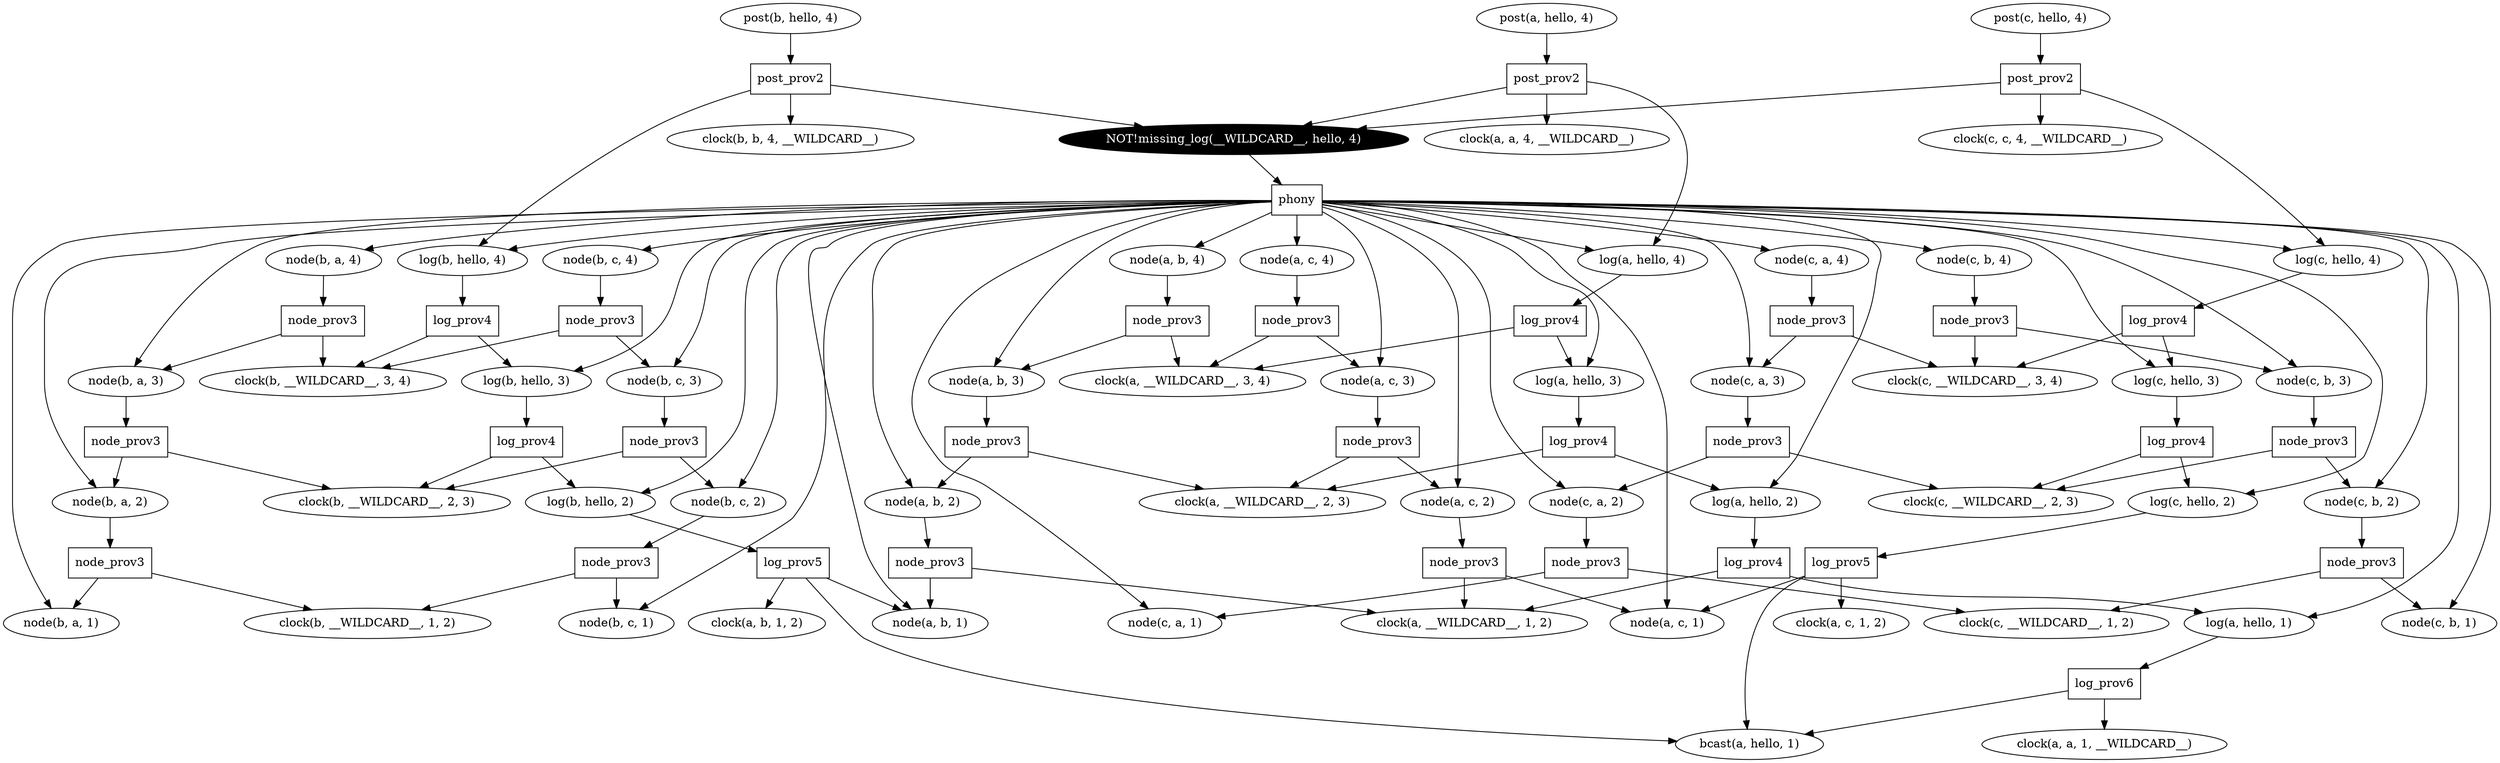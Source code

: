 digraph dataflow {
    {rank="same"; goal49, goal51, goal53}
    
    rule28 [label="phony",shape="rect",fontcolor="black",color="black",fillcolor="white"];
    goal27 [label="log(c, hello, 4)",style="filled",fontcolor="black",color="black",fillcolor="white"];
    rule30 -> goal48 [color="black"];
    rule9 -> goal0 [color="black"];
    rule27 [label="node_prov3",shape="rect",fontcolor="black",color="black",fillcolor="white"];
    goal19 -> rule7 [color="black"];
    goal11 [label="clock(a, __WILDCARD__, 1, 2)",style="filled",fontcolor="black",color="black",fillcolor="white"];
    rule29 -> goal8 [color="black"];
    goal0 [label="bcast(a, hello, 1)",style="filled",fontcolor="black",color="black",fillcolor="white"];
    goal12 -> rule4 [color="black"];
    rule28 -> goal44 [color="black"];
    rule30 -> goal50 [color="black"];
    rule26 [label="node_prov3",shape="rect",fontcolor="black",color="black",fillcolor="white"];
    rule28 -> goal23 [color="black"];
    rule24 [label="node_prov3",shape="rect",fontcolor="black",color="black",fillcolor="white"];
    rule21 -> goal24 [color="black"];
    goal42 [label="node(c, b, 2)",style="filled",fontcolor="black",color="black",fillcolor="white"];
    goal51 -> rule30 [color="black"];
    rule10 -> goal23 [color="black"];
    rule14 [label="node_prov3",shape="rect",fontcolor="black",color="black",fillcolor="white"];
    goal44 [label="node(a, b, 4)",style="filled",fontcolor="black",color="black",fillcolor="white"];
    rule24 -> goal15 [color="black"];
    rule20 -> goal38 [color="black"];
    rule28 -> goal35 [color="black"];
    rule17 -> goal20 [color="black"];
    goal49 -> rule29 [color="black"];
    rule0 -> goal0 [color="black"];
    rule12 -> goal18 [color="black"];
    rule28 -> goal38 [color="black"];
    rule16 [label="node_prov3",shape="rect",fontcolor="black",color="black",fillcolor="white"];
    rule28 -> goal19 [color="black"];
    goal44 -> rule24 [color="black"];
    rule18 -> goal34 [color="black"];
    goal7 -> rule2 [color="black"];
    goal52 [label="clock(c, c, 4, __WILDCARD__)",style="filled",fontcolor="black",color="black",fillcolor="white"];
    goal18 [label="clock(b, __WILDCARD__, 1, 2)",style="filled",fontcolor="black",color="black",fillcolor="white"];
    goal40 [label="node(c, a, 3)",style="filled",fontcolor="black",color="black",fillcolor="white"];
    rule19 [label="node_prov3",shape="rect",fontcolor="black",color="black",fillcolor="white"];
    rule0 -> goal1 [color="black"];
    rule28 -> goal30 [color="black"];
    goal17 [label="node(b, c, 1)",style="filled",fontcolor="black",color="black",fillcolor="white"];
    rule2 [label="log_prov4",shape="rect",fontcolor="black",color="black",fillcolor="white"];
    goal53 [label="post(c, hello, 4)",style="filled",fontcolor="black",color="black",fillcolor="white"];
    goal3 -> rule0 [color="black"];
    goal43 -> rule23 [color="black"];
    rule12 -> goal28 [color="black"];
    rule11 -> goal26 [color="black"];
    rule18 -> goal36 [color="black"];
    goal7 [label="log(b, hello, 4)",style="filled",fontcolor="black",color="black",fillcolor="white"];
    rule28 -> goal32 [color="black"];
    rule9 -> goal21 [color="black"];
    rule30 [label="post_prov2",shape="rect",fontcolor="black",color="black",fillcolor="white"];
    rule28 -> goal17 [color="black"];
    rule24 -> goal39 [color="black"];
    goal29 -> rule12 [color="black"];
    rule14 -> goal21 [color="black"];
    goal37 [label="node(c, a, 2)",style="filled",fontcolor="black",color="black",fillcolor="white"];
    goal28 [label="node(b, a, 1)",style="filled",fontcolor="black",color="black",fillcolor="white"];
    rule11 -> goal25 [color="black"];
    goal33 [label="node(a, c, 4)",style="filled",fontcolor="black",color="black",fillcolor="white"];
    rule14 -> goal11 [color="black"];
    rule3 -> goal0 [color="black"];
    rule28 -> goal33 [color="black"];
    goal39 [label="node(a, b, 3)",style="filled",fontcolor="black",color="black",fillcolor="white"];
    rule2 -> goal6 [color="black"];
    rule16 -> goal15 [color="black"];
    rule28 -> goal47 [color="black"];
    goal12 [label="log(a, hello, 2)",style="filled",fontcolor="black",color="black",fillcolor="white"];
    goal36 [label="clock(c, __WILDCARD__, 1, 2)",style="filled",fontcolor="black",color="black",fillcolor="white"];
    goal5 -> rule1 [color="black"];
    rule3 [label="log_prov6",shape="rect",fontcolor="black",color="black",fillcolor="white"];
    rule28 -> goal7 [color="black"];
    rule1 -> goal4 [color="black"];
    goal20 -> rule8 [color="black"];
    rule2 -> goal5 [color="black"];
    rule17 [label="node_prov3",shape="rect",fontcolor="black",color="black",fillcolor="white"];
    goal38 [label="node(a, b, 2)",style="filled",fontcolor="black",color="black",fillcolor="white"];
    rule22 [label="node_prov3",shape="rect",fontcolor="black",color="black",fillcolor="white"];
    goal30 [label="node(b, a, 3)",style="filled",fontcolor="black",color="black",fillcolor="white"];
    goal50 [label="clock(a, a, 4, __WILDCARD__)",style="filled",fontcolor="black",color="black",fillcolor="white"];
    rule28 -> goal31 [color="black"];
    rule4 -> goal11 [color="black"];
    goal5 [label="log(b, hello, 3)",style="filled",fontcolor="black",color="black",fillcolor="white"];
    goal39 -> rule20 [color="black"];
    goal2 [label="clock(a, b, 1, 2)",style="filled",fontcolor="black",color="black",fillcolor="white"];
    goal13 [label="clock(a, __WILDCARD__, 2, 3)",style="filled",fontcolor="black",color="black",fillcolor="white"];
    rule28 -> goal27 [color="black"];
    rule8 [label="node_prov3",shape="rect",fontcolor="black",color="black",fillcolor="white"];
    goal34 [label="node(c, a, 1)",style="filled",fontcolor="black",color="black",fillcolor="white"];
    rule28 -> goal28 [color="black"];
    rule7 -> goal17 [color="black"];
    goal9 [label="clock(a, a, 1, __WILDCARD__)",style="filled",fontcolor="black",color="black",fillcolor="white"];
    rule8 -> goal19 [color="black"];
    rule28 -> goal10 [color="black"];
    rule7 [label="node_prov3",shape="rect",fontcolor="black",color="black",fillcolor="white"];
    goal45 -> rule25 [color="black"];
    goal23 -> rule9 [color="black"];
    goal21 [label="node(a, c, 1)",style="filled",fontcolor="black",color="black",fillcolor="white"];
    rule26 -> goal30 [color="black"];
    rule31 -> goal52 [color="black"];
    rule15 [label="node_prov3",shape="rect",fontcolor="black",color="black",fillcolor="white"];
    rule20 -> goal13 [color="black"];
    goal47 -> rule27 [color="black"];
    rule28 -> goal5 [color="black"];
    goal25 [label="log(c, hello, 3)",style="filled",fontcolor="black",color="black",fillcolor="white"];
    rule31 -> goal48 [color="black"];
    rule20 [label="node_prov3",shape="rect",fontcolor="black",color="black",fillcolor="white"];
    goal15 [label="clock(a, __WILDCARD__, 3, 4)",style="filled",fontcolor="black",color="black",fillcolor="white"];
    goal23 [label="log(c, hello, 2)",style="filled",fontcolor="black",color="black",fillcolor="white"];
    goal16 -> rule6 [color="black"];
    rule28 -> goal37 [color="black"];
    goal19 [label="node(b, c, 2)",style="filled",fontcolor="black",color="black",fillcolor="white"];
    rule17 -> goal6 [color="black"];
    goal42 -> rule22 [color="black"];
    goal27 -> rule11 [color="black"];
    rule23 -> goal24 [color="black"];
    rule28 -> goal39 [color="black"];
    rule29 -> goal48 [color="black"];
    rule9 -> goal22 [color="black"];
    goal22 [label="clock(a, c, 1, 2)",style="filled",fontcolor="black",color="black",fillcolor="white"];
    goal14 [label="log(a, hello, 3)",style="filled",fontcolor="black",color="black",fillcolor="white"];
    goal49 [label="post(b, hello, 4)",style="filled",fontcolor="black",color="black",fillcolor="white"];
    goal20 [label="node(b, c, 3)",style="filled",fontcolor="black",color="black",fillcolor="white"];
    rule10 [label="log_prov4",shape="rect",fontcolor="black",color="black",fillcolor="white"];
    goal46 [label="node(b, a, 4)",style="filled",fontcolor="black",color="black",fillcolor="white"];
    rule12 [label="node_prov3",shape="rect",fontcolor="black",color="black",fillcolor="white"];
    rule28 -> goal1 [color="black"];
    rule22 -> goal36 [color="black"];
    goal33 -> rule16 [color="black"];
    goal10 [label="log(a, hello, 1)",style="filled",fontcolor="black",color="black",fillcolor="white"];
    goal10 -> rule3 [color="black"];
    rule16 -> goal32 [color="black"];
    rule6 [label="log_prov4",shape="rect",fontcolor="black",color="black",fillcolor="white"];
    rule30 -> goal16 [color="black"];
    rule5 [label="log_prov4",shape="rect",fontcolor="black",color="black",fillcolor="white"];
    goal51 [label="post(a, hello, 4)",style="filled",fontcolor="black",color="black",fillcolor="white"];
    rule28 -> goal3 [color="black"];
    goal24 [label="clock(c, __WILDCARD__, 2, 3)",style="filled",fontcolor="black",color="black",fillcolor="white"];
    rule28 -> goal43 [color="black"];
    rule28 -> goal29 [color="black"];
    rule29 [label="post_prov2",shape="rect",fontcolor="black",color="black",fillcolor="white"];
    rule28 -> goal16 [color="black"];
    rule25 [label="node_prov3",shape="rect",fontcolor="black",color="black",fillcolor="white"];
    goal26 [label="clock(c, __WILDCARD__, 3, 4)",style="filled",fontcolor="black",color="black",fillcolor="white"];
    goal35 -> rule17 [color="black"];
    rule5 -> goal13 [color="black"];
    rule6 -> goal14 [color="black"];
    goal31 -> rule14 [color="black"];
    rule28 -> goal12 [color="black"];
    goal32 -> rule15 [color="black"];
    rule28 -> goal25 [color="black"];
    rule22 -> goal41 [color="black"];
    rule28 -> goal34 [color="black"];
    rule28 -> goal20 [color="black"];
    goal48 [label="NOT!missing_log(__WILDCARD__, hello, 4)",style="filled",fontcolor="white",color="black",fillcolor="black"];
    rule0 -> goal2 [color="black"];
    goal4 [label="clock(b, __WILDCARD__, 2, 3)",style="filled",fontcolor="black",color="black",fillcolor="white"];
    goal38 -> rule19 [color="black"];
    goal47 [label="node(c, a, 4)",style="filled",fontcolor="black",color="black",fillcolor="white"];
    goal32 [label="node(a, c, 3)",style="filled",fontcolor="black",color="black",fillcolor="white"];
    rule13 [label="node_prov3",shape="rect",fontcolor="black",color="black",fillcolor="white"];
    goal25 -> rule10 [color="black"];
    rule26 -> goal6 [color="black"];
    goal41 [label="node(c, b, 1)",style="filled",fontcolor="black",color="black",fillcolor="white"];
    rule3 -> goal9 [color="black"];
    rule15 -> goal13 [color="black"];
    goal45 [label="node(c, b, 4)",style="filled",fontcolor="black",color="black",fillcolor="white"];
    rule21 [label="node_prov3",shape="rect",fontcolor="black",color="black",fillcolor="white"];
    goal53 -> rule31 [color="black"];
    rule13 -> goal4 [color="black"];
    rule18 [label="node_prov3",shape="rect",fontcolor="black",color="black",fillcolor="white"];
    rule28 -> goal46 [color="black"];
    goal40 -> rule21 [color="black"];
    rule21 -> goal37 [color="black"];
    rule6 -> goal15 [color="black"];
    goal46 -> rule26 [color="black"];
    goal29 [label="node(b, a, 2)",style="filled",fontcolor="black",color="black",fillcolor="white"];
    rule4 -> goal10 [color="black"];
    rule13 -> goal29 [color="black"];
    rule23 -> goal42 [color="black"];
    rule10 -> goal24 [color="black"];
    rule25 -> goal26 [color="black"];
    rule29 -> goal7 [color="black"];
    rule28 -> goal21 [color="black"];
    rule4 [label="log_prov4",shape="rect",fontcolor="black",color="black",fillcolor="white"];
    rule31 [label="post_prov2",shape="rect",fontcolor="black",color="black",fillcolor="white"];
    rule19 -> goal11 [color="black"];
    goal14 -> rule5 [color="black"];
    rule0 [label="log_prov5",shape="rect",fontcolor="black",color="black",fillcolor="white"];
    rule25 -> goal43 [color="black"];
    rule11 [label="log_prov4",shape="rect",fontcolor="black",color="black",fillcolor="white"];
    goal3 [label="log(b, hello, 2)",style="filled",fontcolor="black",color="black",fillcolor="white"];
    rule28 -> goal42 [color="black"];
    rule5 -> goal12 [color="black"];
    goal37 -> rule18 [color="black"];
    rule27 -> goal40 [color="black"];
    rule1 -> goal3 [color="black"];
    rule23 [label="node_prov3",shape="rect",fontcolor="black",color="black",fillcolor="white"];
    goal8 [label="clock(b, b, 4, __WILDCARD__)",style="filled",fontcolor="black",color="black",fillcolor="white"];
    rule27 -> goal26 [color="black"];
    rule15 -> goal31 [color="black"];
    rule31 -> goal27 [color="black"];
    rule28 -> goal40 [color="black"];
    rule28 -> goal14 [color="black"];
    goal35 [label="node(b, c, 4)",style="filled",fontcolor="black",color="black",fillcolor="white"];
    goal43 [label="node(c, b, 3)",style="filled",fontcolor="black",color="black",fillcolor="white"];
    goal48 -> rule28 [color="black"];
    goal30 -> rule13 [color="black"];
    goal31 [label="node(a, c, 2)",style="filled",fontcolor="black",color="black",fillcolor="white"];
    rule1 [label="log_prov4",shape="rect",fontcolor="black",color="black",fillcolor="white"];
    rule28 -> goal41 [color="black"];
    rule9 [label="log_prov5",shape="rect",fontcolor="black",color="black",fillcolor="white"];
    rule28 -> goal45 [color="black"];
    goal6 [label="clock(b, __WILDCARD__, 3, 4)",style="filled",fontcolor="black",color="black",fillcolor="white"];
    goal16 [label="log(a, hello, 4)",style="filled",fontcolor="black",color="black",fillcolor="white"];
    rule8 -> goal4 [color="black"];
    rule7 -> goal18 [color="black"];
    rule19 -> goal1 [color="black"];
    goal1 [label="node(a, b, 1)",style="filled",fontcolor="black",color="black",fillcolor="white"];
}